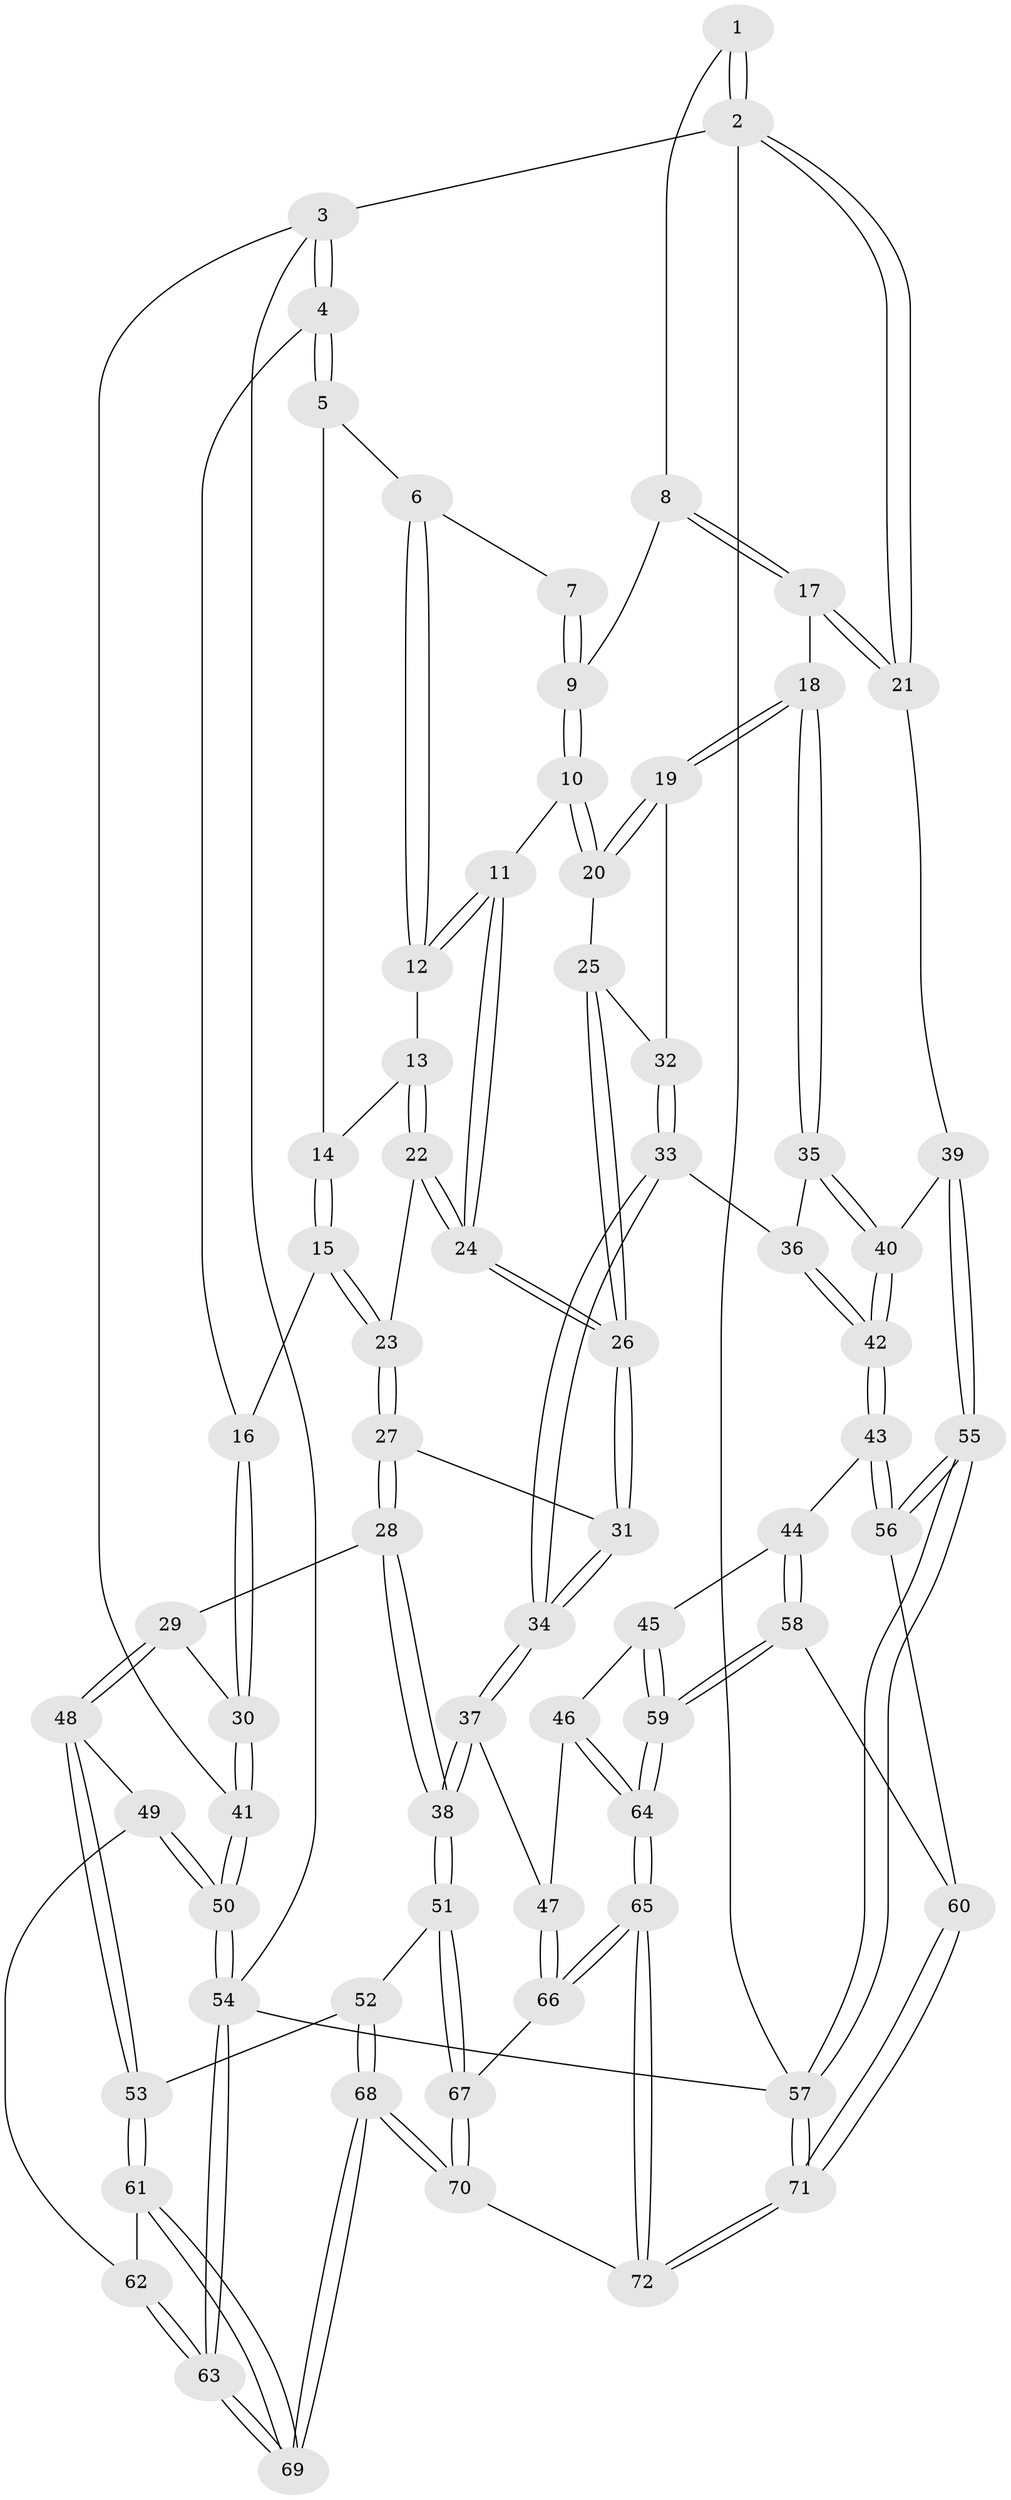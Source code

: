 // coarse degree distribution, {2: 0.11538461538461539, 4: 0.09615384615384616, 5: 0.057692307692307696, 3: 0.7115384615384616, 6: 0.019230769230769232}
// Generated by graph-tools (version 1.1) at 2025/54/03/04/25 22:54:49]
// undirected, 72 vertices, 177 edges
graph export_dot {
  node [color=gray90,style=filled];
  1 [pos="+0.7890466996700793+0"];
  2 [pos="+1+0"];
  3 [pos="+0+0"];
  4 [pos="+0+0"];
  5 [pos="+0.21335288131072808+0"];
  6 [pos="+0.49631960890670657+0"];
  7 [pos="+0.54698213274945+0"];
  8 [pos="+0.8163454324722017+0.15296438232846882"];
  9 [pos="+0.7000582355349251+0.0972709315986992"];
  10 [pos="+0.5666924663892182+0.21054481219996146"];
  11 [pos="+0.5604219855466366+0.20740980411379759"];
  12 [pos="+0.5371745943465709+0.19048887667630193"];
  13 [pos="+0.447755566150342+0.223610653519059"];
  14 [pos="+0.3104032280534984+0.15922529434421498"];
  15 [pos="+0.25993189335434524+0.2895095555329661"];
  16 [pos="+0.17412885398380915+0.3111803376842677"];
  17 [pos="+0.900063429880646+0.2800881641982651"];
  18 [pos="+0.860366782108324+0.3111310420930219"];
  19 [pos="+0.8200618283580945+0.3075366057023653"];
  20 [pos="+0.5761612606273361+0.21958097335091423"];
  21 [pos="+1+0.22480179140991738"];
  22 [pos="+0.43459016397968864+0.26074499794731726"];
  23 [pos="+0.3213051249815625+0.3413054409254383"];
  24 [pos="+0.4680502061090045+0.3903386926501682"];
  25 [pos="+0.5690498951251838+0.37399203882918486"];
  26 [pos="+0.46829977472333906+0.4051990109426874"];
  27 [pos="+0.3527595294343767+0.4119474124063188"];
  28 [pos="+0.2792244318302846+0.5237664278454738"];
  29 [pos="+0.1877589507772031+0.521299212255554"];
  30 [pos="+0.11802740323450565+0.4599536492766813"];
  31 [pos="+0.4616072240643886+0.41399820113476"];
  32 [pos="+0.6007289526322163+0.39063584235361803"];
  33 [pos="+0.6209198043798432+0.5171985665199826"];
  34 [pos="+0.5299506744895032+0.5905964170795216"];
  35 [pos="+0.843264191983698+0.36430918892048575"];
  36 [pos="+0.6726392593853338+0.5085488422581613"];
  37 [pos="+0.4908731470640627+0.7061783608423227"];
  38 [pos="+0.45409812430349134+0.7146146203780777"];
  39 [pos="+1+0.565010136159502"];
  40 [pos="+0.8624065639949771+0.6097321852873387"];
  41 [pos="+0+0.47333045203612883"];
  42 [pos="+0.8154714008607816+0.692849695708095"];
  43 [pos="+0.8122976731872456+0.7053651473949859"];
  44 [pos="+0.7971181673036131+0.7199748023896783"];
  45 [pos="+0.7817594474447896+0.72493340556038"];
  46 [pos="+0.6187980197607745+0.7476484451343282"];
  47 [pos="+0.4987128767142292+0.7103355873982863"];
  48 [pos="+0.12663042087022694+0.7354103564564447"];
  49 [pos="+0.057960270991853975+0.7464169502434079"];
  50 [pos="+0+0.7260650984232828"];
  51 [pos="+0.44887379364015634+0.7194833983176152"];
  52 [pos="+0.2868898106120359+0.7958895192007239"];
  53 [pos="+0.21516873382228044+0.7834944133951904"];
  54 [pos="+0+1"];
  55 [pos="+1+0.7723316772889398"];
  56 [pos="+1+0.7812444621540737"];
  57 [pos="+1+1"];
  58 [pos="+0.8637006185545905+0.9043728315561699"];
  59 [pos="+0.7274889702082187+1"];
  60 [pos="+0.9067074400994746+0.9234156762551773"];
  61 [pos="+0.12787532815334884+0.9608326050113531"];
  62 [pos="+0.08043532952185797+0.8734788999510524"];
  63 [pos="+0+1"];
  64 [pos="+0.68978627371524+1"];
  65 [pos="+0.6713626238293366+1"];
  66 [pos="+0.5478460642891143+0.9346083466513588"];
  67 [pos="+0.4374308795629209+0.9636138185518078"];
  68 [pos="+0.28066714929442804+1"];
  69 [pos="+0.0931861033774926+1"];
  70 [pos="+0.36120004374166165+1"];
  71 [pos="+1+1"];
  72 [pos="+0.6603769570324481+1"];
  1 -- 2;
  1 -- 2;
  1 -- 8;
  2 -- 3;
  2 -- 21;
  2 -- 21;
  2 -- 57;
  3 -- 4;
  3 -- 4;
  3 -- 41;
  3 -- 54;
  4 -- 5;
  4 -- 5;
  4 -- 16;
  5 -- 6;
  5 -- 14;
  6 -- 7;
  6 -- 12;
  6 -- 12;
  7 -- 9;
  7 -- 9;
  8 -- 9;
  8 -- 17;
  8 -- 17;
  9 -- 10;
  9 -- 10;
  10 -- 11;
  10 -- 20;
  10 -- 20;
  11 -- 12;
  11 -- 12;
  11 -- 24;
  11 -- 24;
  12 -- 13;
  13 -- 14;
  13 -- 22;
  13 -- 22;
  14 -- 15;
  14 -- 15;
  15 -- 16;
  15 -- 23;
  15 -- 23;
  16 -- 30;
  16 -- 30;
  17 -- 18;
  17 -- 21;
  17 -- 21;
  18 -- 19;
  18 -- 19;
  18 -- 35;
  18 -- 35;
  19 -- 20;
  19 -- 20;
  19 -- 32;
  20 -- 25;
  21 -- 39;
  22 -- 23;
  22 -- 24;
  22 -- 24;
  23 -- 27;
  23 -- 27;
  24 -- 26;
  24 -- 26;
  25 -- 26;
  25 -- 26;
  25 -- 32;
  26 -- 31;
  26 -- 31;
  27 -- 28;
  27 -- 28;
  27 -- 31;
  28 -- 29;
  28 -- 38;
  28 -- 38;
  29 -- 30;
  29 -- 48;
  29 -- 48;
  30 -- 41;
  30 -- 41;
  31 -- 34;
  31 -- 34;
  32 -- 33;
  32 -- 33;
  33 -- 34;
  33 -- 34;
  33 -- 36;
  34 -- 37;
  34 -- 37;
  35 -- 36;
  35 -- 40;
  35 -- 40;
  36 -- 42;
  36 -- 42;
  37 -- 38;
  37 -- 38;
  37 -- 47;
  38 -- 51;
  38 -- 51;
  39 -- 40;
  39 -- 55;
  39 -- 55;
  40 -- 42;
  40 -- 42;
  41 -- 50;
  41 -- 50;
  42 -- 43;
  42 -- 43;
  43 -- 44;
  43 -- 56;
  43 -- 56;
  44 -- 45;
  44 -- 58;
  44 -- 58;
  45 -- 46;
  45 -- 59;
  45 -- 59;
  46 -- 47;
  46 -- 64;
  46 -- 64;
  47 -- 66;
  47 -- 66;
  48 -- 49;
  48 -- 53;
  48 -- 53;
  49 -- 50;
  49 -- 50;
  49 -- 62;
  50 -- 54;
  50 -- 54;
  51 -- 52;
  51 -- 67;
  51 -- 67;
  52 -- 53;
  52 -- 68;
  52 -- 68;
  53 -- 61;
  53 -- 61;
  54 -- 63;
  54 -- 63;
  54 -- 57;
  55 -- 56;
  55 -- 56;
  55 -- 57;
  55 -- 57;
  56 -- 60;
  57 -- 71;
  57 -- 71;
  58 -- 59;
  58 -- 59;
  58 -- 60;
  59 -- 64;
  59 -- 64;
  60 -- 71;
  60 -- 71;
  61 -- 62;
  61 -- 69;
  61 -- 69;
  62 -- 63;
  62 -- 63;
  63 -- 69;
  63 -- 69;
  64 -- 65;
  64 -- 65;
  65 -- 66;
  65 -- 66;
  65 -- 72;
  65 -- 72;
  66 -- 67;
  67 -- 70;
  67 -- 70;
  68 -- 69;
  68 -- 69;
  68 -- 70;
  68 -- 70;
  70 -- 72;
  71 -- 72;
  71 -- 72;
}

